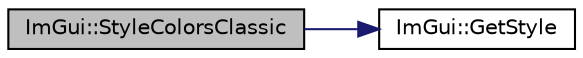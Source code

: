 digraph "ImGui::StyleColorsClassic"
{
 // LATEX_PDF_SIZE
  edge [fontname="Helvetica",fontsize="10",labelfontname="Helvetica",labelfontsize="10"];
  node [fontname="Helvetica",fontsize="10",shape=record];
  rankdir="LR";
  Node1 [label="ImGui::StyleColorsClassic",height=0.2,width=0.4,color="black", fillcolor="grey75", style="filled", fontcolor="black",tooltip=" "];
  Node1 -> Node2 [color="midnightblue",fontsize="10",style="solid",fontname="Helvetica"];
  Node2 [label="ImGui::GetStyle",height=0.2,width=0.4,color="black", fillcolor="white", style="filled",URL="$namespace_im_gui.html#abafef4bb3e3654efd96a47b2e22870a7",tooltip=" "];
}
